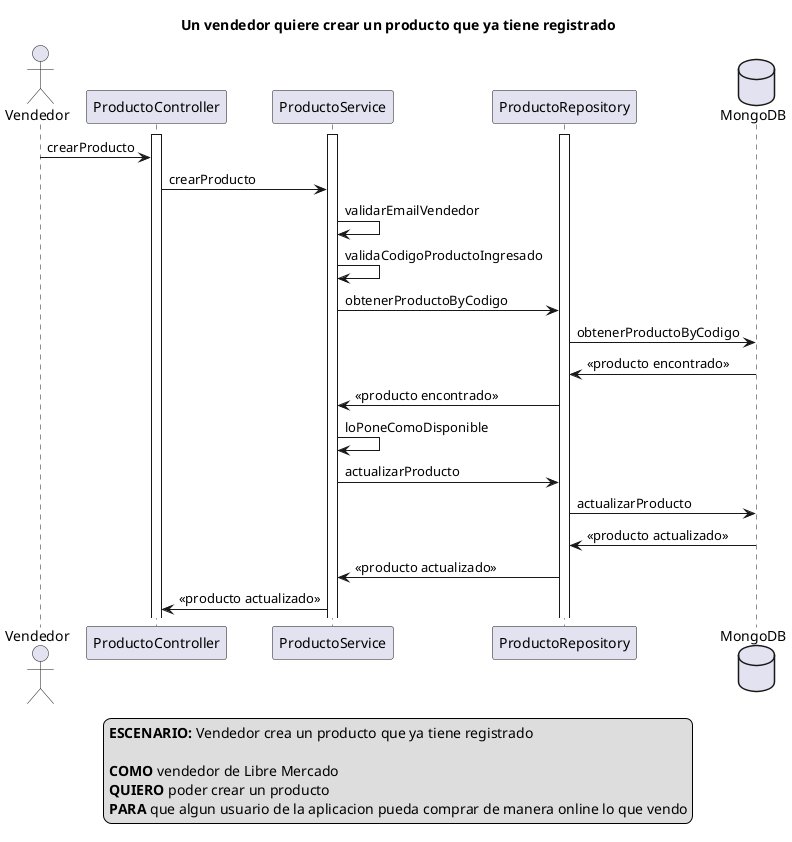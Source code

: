 @startuml
actor Vendedor
activate ProductoController
activate ProductoService
activate ProductoRepository
database MongoDB

title Un vendedor quiere crear un producto que ya tiene registrado

Vendedor -> ProductoController: crearProducto

ProductoController -> ProductoService: crearProducto

ProductoService -> ProductoService: validarEmailVendedor

ProductoService -> ProductoService: validaCodigoProductoIngresado

ProductoService -> ProductoRepository: obtenerProductoByCodigo

ProductoRepository -> MongoDB: obtenerProductoByCodigo

MongoDB -> ProductoRepository: <<producto encontrado>>

ProductoRepository -> ProductoService: <<producto encontrado>>

ProductoService -> ProductoService: loPoneComoDisponible

ProductoService -> ProductoRepository: actualizarProducto

ProductoRepository -> MongoDB: actualizarProducto

MongoDB -> ProductoRepository: <<producto actualizado>>

ProductoRepository -> ProductoService: <<producto actualizado>>

ProductoService -> ProductoController: <<producto actualizado>>

legend
<b>ESCENARIO:</b> Vendedor crea un producto que ya tiene registrado

<b>COMO</b> vendedor de Libre Mercado 
<b>QUIERO</b> poder crear un producto
<b>PARA</b> que algun usuario de la aplicacion pueda comprar de manera online lo que vendo
end legend

@enduml